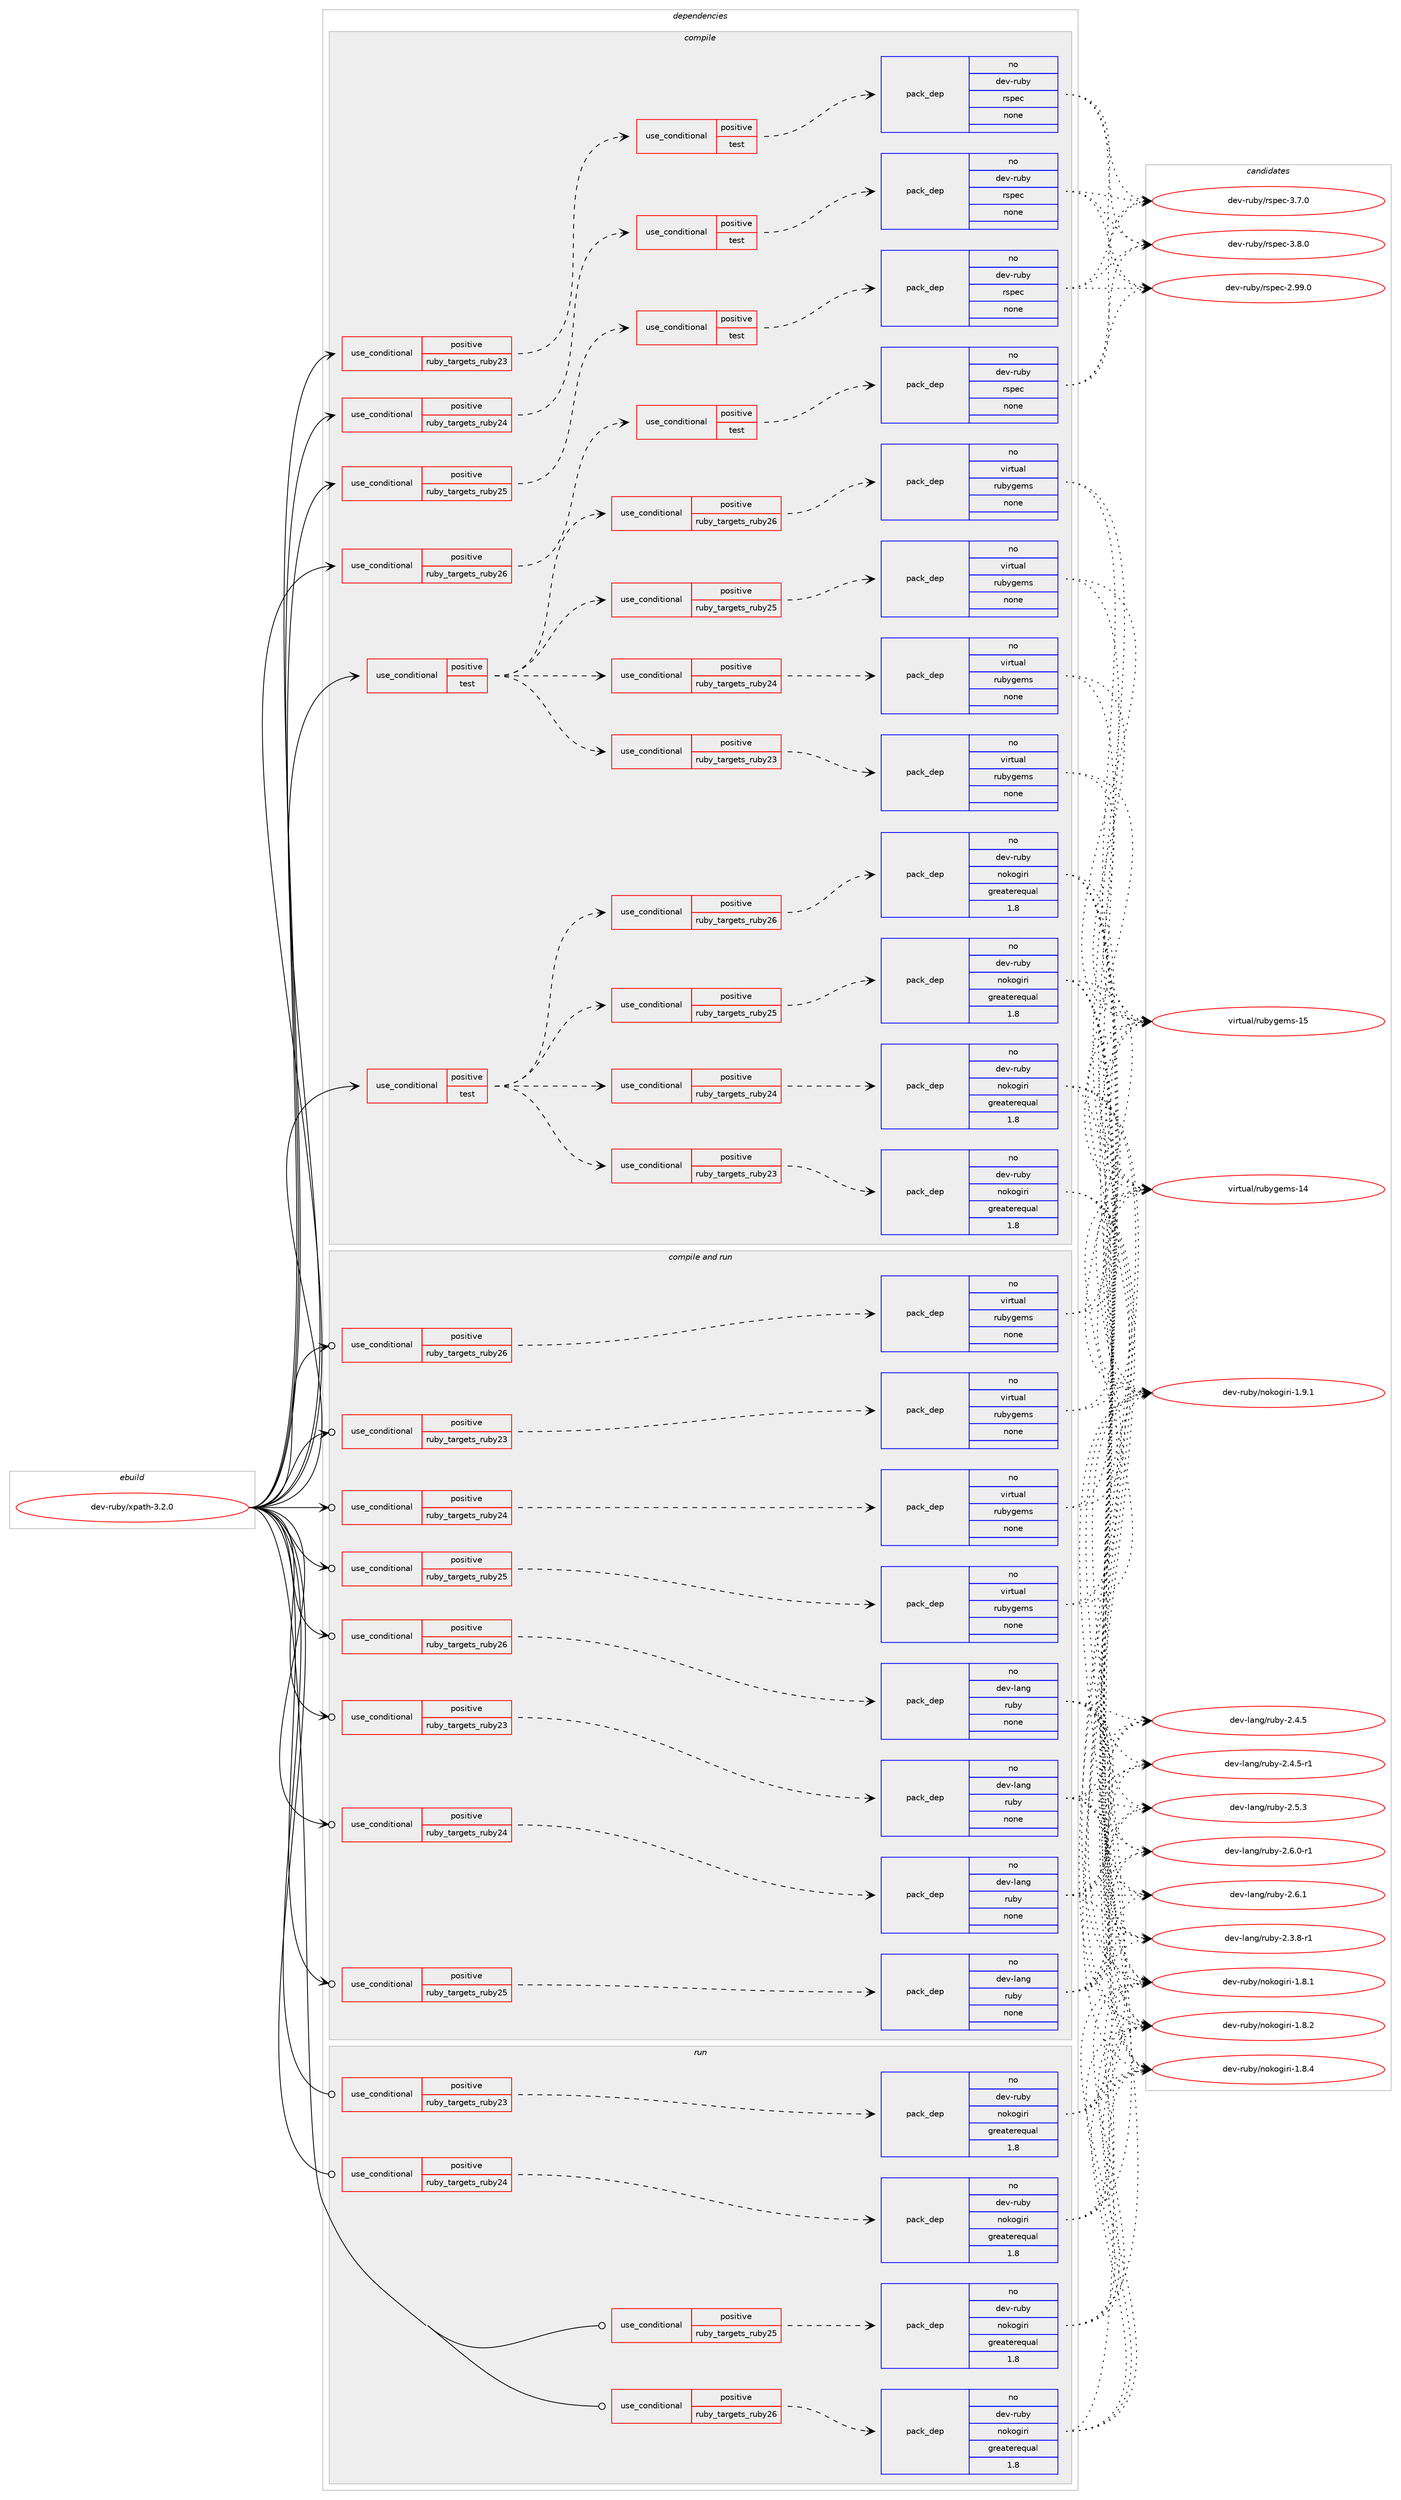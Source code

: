 digraph prolog {

# *************
# Graph options
# *************

newrank=true;
concentrate=true;
compound=true;
graph [rankdir=LR,fontname=Helvetica,fontsize=10,ranksep=1.5];#, ranksep=2.5, nodesep=0.2];
edge  [arrowhead=vee];
node  [fontname=Helvetica,fontsize=10];

# **********
# The ebuild
# **********

subgraph cluster_leftcol {
color=gray;
rank=same;
label=<<i>ebuild</i>>;
id [label="dev-ruby/xpath-3.2.0", color=red, width=4, href="../dev-ruby/xpath-3.2.0.svg"];
}

# ****************
# The dependencies
# ****************

subgraph cluster_midcol {
color=gray;
label=<<i>dependencies</i>>;
subgraph cluster_compile {
fillcolor="#eeeeee";
style=filled;
label=<<i>compile</i>>;
subgraph cond422557 {
dependency1537789 [label=<<TABLE BORDER="0" CELLBORDER="1" CELLSPACING="0" CELLPADDING="4"><TR><TD ROWSPAN="3" CELLPADDING="10">use_conditional</TD></TR><TR><TD>positive</TD></TR><TR><TD>ruby_targets_ruby23</TD></TR></TABLE>>, shape=none, color=red];
subgraph cond422558 {
dependency1537790 [label=<<TABLE BORDER="0" CELLBORDER="1" CELLSPACING="0" CELLPADDING="4"><TR><TD ROWSPAN="3" CELLPADDING="10">use_conditional</TD></TR><TR><TD>positive</TD></TR><TR><TD>test</TD></TR></TABLE>>, shape=none, color=red];
subgraph pack1091713 {
dependency1537791 [label=<<TABLE BORDER="0" CELLBORDER="1" CELLSPACING="0" CELLPADDING="4" WIDTH="220"><TR><TD ROWSPAN="6" CELLPADDING="30">pack_dep</TD></TR><TR><TD WIDTH="110">no</TD></TR><TR><TD>dev-ruby</TD></TR><TR><TD>rspec</TD></TR><TR><TD>none</TD></TR><TR><TD></TD></TR></TABLE>>, shape=none, color=blue];
}
dependency1537790:e -> dependency1537791:w [weight=20,style="dashed",arrowhead="vee"];
}
dependency1537789:e -> dependency1537790:w [weight=20,style="dashed",arrowhead="vee"];
}
id:e -> dependency1537789:w [weight=20,style="solid",arrowhead="vee"];
subgraph cond422559 {
dependency1537792 [label=<<TABLE BORDER="0" CELLBORDER="1" CELLSPACING="0" CELLPADDING="4"><TR><TD ROWSPAN="3" CELLPADDING="10">use_conditional</TD></TR><TR><TD>positive</TD></TR><TR><TD>ruby_targets_ruby24</TD></TR></TABLE>>, shape=none, color=red];
subgraph cond422560 {
dependency1537793 [label=<<TABLE BORDER="0" CELLBORDER="1" CELLSPACING="0" CELLPADDING="4"><TR><TD ROWSPAN="3" CELLPADDING="10">use_conditional</TD></TR><TR><TD>positive</TD></TR><TR><TD>test</TD></TR></TABLE>>, shape=none, color=red];
subgraph pack1091714 {
dependency1537794 [label=<<TABLE BORDER="0" CELLBORDER="1" CELLSPACING="0" CELLPADDING="4" WIDTH="220"><TR><TD ROWSPAN="6" CELLPADDING="30">pack_dep</TD></TR><TR><TD WIDTH="110">no</TD></TR><TR><TD>dev-ruby</TD></TR><TR><TD>rspec</TD></TR><TR><TD>none</TD></TR><TR><TD></TD></TR></TABLE>>, shape=none, color=blue];
}
dependency1537793:e -> dependency1537794:w [weight=20,style="dashed",arrowhead="vee"];
}
dependency1537792:e -> dependency1537793:w [weight=20,style="dashed",arrowhead="vee"];
}
id:e -> dependency1537792:w [weight=20,style="solid",arrowhead="vee"];
subgraph cond422561 {
dependency1537795 [label=<<TABLE BORDER="0" CELLBORDER="1" CELLSPACING="0" CELLPADDING="4"><TR><TD ROWSPAN="3" CELLPADDING="10">use_conditional</TD></TR><TR><TD>positive</TD></TR><TR><TD>ruby_targets_ruby25</TD></TR></TABLE>>, shape=none, color=red];
subgraph cond422562 {
dependency1537796 [label=<<TABLE BORDER="0" CELLBORDER="1" CELLSPACING="0" CELLPADDING="4"><TR><TD ROWSPAN="3" CELLPADDING="10">use_conditional</TD></TR><TR><TD>positive</TD></TR><TR><TD>test</TD></TR></TABLE>>, shape=none, color=red];
subgraph pack1091715 {
dependency1537797 [label=<<TABLE BORDER="0" CELLBORDER="1" CELLSPACING="0" CELLPADDING="4" WIDTH="220"><TR><TD ROWSPAN="6" CELLPADDING="30">pack_dep</TD></TR><TR><TD WIDTH="110">no</TD></TR><TR><TD>dev-ruby</TD></TR><TR><TD>rspec</TD></TR><TR><TD>none</TD></TR><TR><TD></TD></TR></TABLE>>, shape=none, color=blue];
}
dependency1537796:e -> dependency1537797:w [weight=20,style="dashed",arrowhead="vee"];
}
dependency1537795:e -> dependency1537796:w [weight=20,style="dashed",arrowhead="vee"];
}
id:e -> dependency1537795:w [weight=20,style="solid",arrowhead="vee"];
subgraph cond422563 {
dependency1537798 [label=<<TABLE BORDER="0" CELLBORDER="1" CELLSPACING="0" CELLPADDING="4"><TR><TD ROWSPAN="3" CELLPADDING="10">use_conditional</TD></TR><TR><TD>positive</TD></TR><TR><TD>ruby_targets_ruby26</TD></TR></TABLE>>, shape=none, color=red];
subgraph cond422564 {
dependency1537799 [label=<<TABLE BORDER="0" CELLBORDER="1" CELLSPACING="0" CELLPADDING="4"><TR><TD ROWSPAN="3" CELLPADDING="10">use_conditional</TD></TR><TR><TD>positive</TD></TR><TR><TD>test</TD></TR></TABLE>>, shape=none, color=red];
subgraph pack1091716 {
dependency1537800 [label=<<TABLE BORDER="0" CELLBORDER="1" CELLSPACING="0" CELLPADDING="4" WIDTH="220"><TR><TD ROWSPAN="6" CELLPADDING="30">pack_dep</TD></TR><TR><TD WIDTH="110">no</TD></TR><TR><TD>dev-ruby</TD></TR><TR><TD>rspec</TD></TR><TR><TD>none</TD></TR><TR><TD></TD></TR></TABLE>>, shape=none, color=blue];
}
dependency1537799:e -> dependency1537800:w [weight=20,style="dashed",arrowhead="vee"];
}
dependency1537798:e -> dependency1537799:w [weight=20,style="dashed",arrowhead="vee"];
}
id:e -> dependency1537798:w [weight=20,style="solid",arrowhead="vee"];
subgraph cond422565 {
dependency1537801 [label=<<TABLE BORDER="0" CELLBORDER="1" CELLSPACING="0" CELLPADDING="4"><TR><TD ROWSPAN="3" CELLPADDING="10">use_conditional</TD></TR><TR><TD>positive</TD></TR><TR><TD>test</TD></TR></TABLE>>, shape=none, color=red];
subgraph cond422566 {
dependency1537802 [label=<<TABLE BORDER="0" CELLBORDER="1" CELLSPACING="0" CELLPADDING="4"><TR><TD ROWSPAN="3" CELLPADDING="10">use_conditional</TD></TR><TR><TD>positive</TD></TR><TR><TD>ruby_targets_ruby23</TD></TR></TABLE>>, shape=none, color=red];
subgraph pack1091717 {
dependency1537803 [label=<<TABLE BORDER="0" CELLBORDER="1" CELLSPACING="0" CELLPADDING="4" WIDTH="220"><TR><TD ROWSPAN="6" CELLPADDING="30">pack_dep</TD></TR><TR><TD WIDTH="110">no</TD></TR><TR><TD>dev-ruby</TD></TR><TR><TD>nokogiri</TD></TR><TR><TD>greaterequal</TD></TR><TR><TD>1.8</TD></TR></TABLE>>, shape=none, color=blue];
}
dependency1537802:e -> dependency1537803:w [weight=20,style="dashed",arrowhead="vee"];
}
dependency1537801:e -> dependency1537802:w [weight=20,style="dashed",arrowhead="vee"];
subgraph cond422567 {
dependency1537804 [label=<<TABLE BORDER="0" CELLBORDER="1" CELLSPACING="0" CELLPADDING="4"><TR><TD ROWSPAN="3" CELLPADDING="10">use_conditional</TD></TR><TR><TD>positive</TD></TR><TR><TD>ruby_targets_ruby24</TD></TR></TABLE>>, shape=none, color=red];
subgraph pack1091718 {
dependency1537805 [label=<<TABLE BORDER="0" CELLBORDER="1" CELLSPACING="0" CELLPADDING="4" WIDTH="220"><TR><TD ROWSPAN="6" CELLPADDING="30">pack_dep</TD></TR><TR><TD WIDTH="110">no</TD></TR><TR><TD>dev-ruby</TD></TR><TR><TD>nokogiri</TD></TR><TR><TD>greaterequal</TD></TR><TR><TD>1.8</TD></TR></TABLE>>, shape=none, color=blue];
}
dependency1537804:e -> dependency1537805:w [weight=20,style="dashed",arrowhead="vee"];
}
dependency1537801:e -> dependency1537804:w [weight=20,style="dashed",arrowhead="vee"];
subgraph cond422568 {
dependency1537806 [label=<<TABLE BORDER="0" CELLBORDER="1" CELLSPACING="0" CELLPADDING="4"><TR><TD ROWSPAN="3" CELLPADDING="10">use_conditional</TD></TR><TR><TD>positive</TD></TR><TR><TD>ruby_targets_ruby25</TD></TR></TABLE>>, shape=none, color=red];
subgraph pack1091719 {
dependency1537807 [label=<<TABLE BORDER="0" CELLBORDER="1" CELLSPACING="0" CELLPADDING="4" WIDTH="220"><TR><TD ROWSPAN="6" CELLPADDING="30">pack_dep</TD></TR><TR><TD WIDTH="110">no</TD></TR><TR><TD>dev-ruby</TD></TR><TR><TD>nokogiri</TD></TR><TR><TD>greaterequal</TD></TR><TR><TD>1.8</TD></TR></TABLE>>, shape=none, color=blue];
}
dependency1537806:e -> dependency1537807:w [weight=20,style="dashed",arrowhead="vee"];
}
dependency1537801:e -> dependency1537806:w [weight=20,style="dashed",arrowhead="vee"];
subgraph cond422569 {
dependency1537808 [label=<<TABLE BORDER="0" CELLBORDER="1" CELLSPACING="0" CELLPADDING="4"><TR><TD ROWSPAN="3" CELLPADDING="10">use_conditional</TD></TR><TR><TD>positive</TD></TR><TR><TD>ruby_targets_ruby26</TD></TR></TABLE>>, shape=none, color=red];
subgraph pack1091720 {
dependency1537809 [label=<<TABLE BORDER="0" CELLBORDER="1" CELLSPACING="0" CELLPADDING="4" WIDTH="220"><TR><TD ROWSPAN="6" CELLPADDING="30">pack_dep</TD></TR><TR><TD WIDTH="110">no</TD></TR><TR><TD>dev-ruby</TD></TR><TR><TD>nokogiri</TD></TR><TR><TD>greaterequal</TD></TR><TR><TD>1.8</TD></TR></TABLE>>, shape=none, color=blue];
}
dependency1537808:e -> dependency1537809:w [weight=20,style="dashed",arrowhead="vee"];
}
dependency1537801:e -> dependency1537808:w [weight=20,style="dashed",arrowhead="vee"];
}
id:e -> dependency1537801:w [weight=20,style="solid",arrowhead="vee"];
subgraph cond422570 {
dependency1537810 [label=<<TABLE BORDER="0" CELLBORDER="1" CELLSPACING="0" CELLPADDING="4"><TR><TD ROWSPAN="3" CELLPADDING="10">use_conditional</TD></TR><TR><TD>positive</TD></TR><TR><TD>test</TD></TR></TABLE>>, shape=none, color=red];
subgraph cond422571 {
dependency1537811 [label=<<TABLE BORDER="0" CELLBORDER="1" CELLSPACING="0" CELLPADDING="4"><TR><TD ROWSPAN="3" CELLPADDING="10">use_conditional</TD></TR><TR><TD>positive</TD></TR><TR><TD>ruby_targets_ruby23</TD></TR></TABLE>>, shape=none, color=red];
subgraph pack1091721 {
dependency1537812 [label=<<TABLE BORDER="0" CELLBORDER="1" CELLSPACING="0" CELLPADDING="4" WIDTH="220"><TR><TD ROWSPAN="6" CELLPADDING="30">pack_dep</TD></TR><TR><TD WIDTH="110">no</TD></TR><TR><TD>virtual</TD></TR><TR><TD>rubygems</TD></TR><TR><TD>none</TD></TR><TR><TD></TD></TR></TABLE>>, shape=none, color=blue];
}
dependency1537811:e -> dependency1537812:w [weight=20,style="dashed",arrowhead="vee"];
}
dependency1537810:e -> dependency1537811:w [weight=20,style="dashed",arrowhead="vee"];
subgraph cond422572 {
dependency1537813 [label=<<TABLE BORDER="0" CELLBORDER="1" CELLSPACING="0" CELLPADDING="4"><TR><TD ROWSPAN="3" CELLPADDING="10">use_conditional</TD></TR><TR><TD>positive</TD></TR><TR><TD>ruby_targets_ruby24</TD></TR></TABLE>>, shape=none, color=red];
subgraph pack1091722 {
dependency1537814 [label=<<TABLE BORDER="0" CELLBORDER="1" CELLSPACING="0" CELLPADDING="4" WIDTH="220"><TR><TD ROWSPAN="6" CELLPADDING="30">pack_dep</TD></TR><TR><TD WIDTH="110">no</TD></TR><TR><TD>virtual</TD></TR><TR><TD>rubygems</TD></TR><TR><TD>none</TD></TR><TR><TD></TD></TR></TABLE>>, shape=none, color=blue];
}
dependency1537813:e -> dependency1537814:w [weight=20,style="dashed",arrowhead="vee"];
}
dependency1537810:e -> dependency1537813:w [weight=20,style="dashed",arrowhead="vee"];
subgraph cond422573 {
dependency1537815 [label=<<TABLE BORDER="0" CELLBORDER="1" CELLSPACING="0" CELLPADDING="4"><TR><TD ROWSPAN="3" CELLPADDING="10">use_conditional</TD></TR><TR><TD>positive</TD></TR><TR><TD>ruby_targets_ruby25</TD></TR></TABLE>>, shape=none, color=red];
subgraph pack1091723 {
dependency1537816 [label=<<TABLE BORDER="0" CELLBORDER="1" CELLSPACING="0" CELLPADDING="4" WIDTH="220"><TR><TD ROWSPAN="6" CELLPADDING="30">pack_dep</TD></TR><TR><TD WIDTH="110">no</TD></TR><TR><TD>virtual</TD></TR><TR><TD>rubygems</TD></TR><TR><TD>none</TD></TR><TR><TD></TD></TR></TABLE>>, shape=none, color=blue];
}
dependency1537815:e -> dependency1537816:w [weight=20,style="dashed",arrowhead="vee"];
}
dependency1537810:e -> dependency1537815:w [weight=20,style="dashed",arrowhead="vee"];
subgraph cond422574 {
dependency1537817 [label=<<TABLE BORDER="0" CELLBORDER="1" CELLSPACING="0" CELLPADDING="4"><TR><TD ROWSPAN="3" CELLPADDING="10">use_conditional</TD></TR><TR><TD>positive</TD></TR><TR><TD>ruby_targets_ruby26</TD></TR></TABLE>>, shape=none, color=red];
subgraph pack1091724 {
dependency1537818 [label=<<TABLE BORDER="0" CELLBORDER="1" CELLSPACING="0" CELLPADDING="4" WIDTH="220"><TR><TD ROWSPAN="6" CELLPADDING="30">pack_dep</TD></TR><TR><TD WIDTH="110">no</TD></TR><TR><TD>virtual</TD></TR><TR><TD>rubygems</TD></TR><TR><TD>none</TD></TR><TR><TD></TD></TR></TABLE>>, shape=none, color=blue];
}
dependency1537817:e -> dependency1537818:w [weight=20,style="dashed",arrowhead="vee"];
}
dependency1537810:e -> dependency1537817:w [weight=20,style="dashed",arrowhead="vee"];
}
id:e -> dependency1537810:w [weight=20,style="solid",arrowhead="vee"];
}
subgraph cluster_compileandrun {
fillcolor="#eeeeee";
style=filled;
label=<<i>compile and run</i>>;
subgraph cond422575 {
dependency1537819 [label=<<TABLE BORDER="0" CELLBORDER="1" CELLSPACING="0" CELLPADDING="4"><TR><TD ROWSPAN="3" CELLPADDING="10">use_conditional</TD></TR><TR><TD>positive</TD></TR><TR><TD>ruby_targets_ruby23</TD></TR></TABLE>>, shape=none, color=red];
subgraph pack1091725 {
dependency1537820 [label=<<TABLE BORDER="0" CELLBORDER="1" CELLSPACING="0" CELLPADDING="4" WIDTH="220"><TR><TD ROWSPAN="6" CELLPADDING="30">pack_dep</TD></TR><TR><TD WIDTH="110">no</TD></TR><TR><TD>dev-lang</TD></TR><TR><TD>ruby</TD></TR><TR><TD>none</TD></TR><TR><TD></TD></TR></TABLE>>, shape=none, color=blue];
}
dependency1537819:e -> dependency1537820:w [weight=20,style="dashed",arrowhead="vee"];
}
id:e -> dependency1537819:w [weight=20,style="solid",arrowhead="odotvee"];
subgraph cond422576 {
dependency1537821 [label=<<TABLE BORDER="0" CELLBORDER="1" CELLSPACING="0" CELLPADDING="4"><TR><TD ROWSPAN="3" CELLPADDING="10">use_conditional</TD></TR><TR><TD>positive</TD></TR><TR><TD>ruby_targets_ruby23</TD></TR></TABLE>>, shape=none, color=red];
subgraph pack1091726 {
dependency1537822 [label=<<TABLE BORDER="0" CELLBORDER="1" CELLSPACING="0" CELLPADDING="4" WIDTH="220"><TR><TD ROWSPAN="6" CELLPADDING="30">pack_dep</TD></TR><TR><TD WIDTH="110">no</TD></TR><TR><TD>virtual</TD></TR><TR><TD>rubygems</TD></TR><TR><TD>none</TD></TR><TR><TD></TD></TR></TABLE>>, shape=none, color=blue];
}
dependency1537821:e -> dependency1537822:w [weight=20,style="dashed",arrowhead="vee"];
}
id:e -> dependency1537821:w [weight=20,style="solid",arrowhead="odotvee"];
subgraph cond422577 {
dependency1537823 [label=<<TABLE BORDER="0" CELLBORDER="1" CELLSPACING="0" CELLPADDING="4"><TR><TD ROWSPAN="3" CELLPADDING="10">use_conditional</TD></TR><TR><TD>positive</TD></TR><TR><TD>ruby_targets_ruby24</TD></TR></TABLE>>, shape=none, color=red];
subgraph pack1091727 {
dependency1537824 [label=<<TABLE BORDER="0" CELLBORDER="1" CELLSPACING="0" CELLPADDING="4" WIDTH="220"><TR><TD ROWSPAN="6" CELLPADDING="30">pack_dep</TD></TR><TR><TD WIDTH="110">no</TD></TR><TR><TD>dev-lang</TD></TR><TR><TD>ruby</TD></TR><TR><TD>none</TD></TR><TR><TD></TD></TR></TABLE>>, shape=none, color=blue];
}
dependency1537823:e -> dependency1537824:w [weight=20,style="dashed",arrowhead="vee"];
}
id:e -> dependency1537823:w [weight=20,style="solid",arrowhead="odotvee"];
subgraph cond422578 {
dependency1537825 [label=<<TABLE BORDER="0" CELLBORDER="1" CELLSPACING="0" CELLPADDING="4"><TR><TD ROWSPAN="3" CELLPADDING="10">use_conditional</TD></TR><TR><TD>positive</TD></TR><TR><TD>ruby_targets_ruby24</TD></TR></TABLE>>, shape=none, color=red];
subgraph pack1091728 {
dependency1537826 [label=<<TABLE BORDER="0" CELLBORDER="1" CELLSPACING="0" CELLPADDING="4" WIDTH="220"><TR><TD ROWSPAN="6" CELLPADDING="30">pack_dep</TD></TR><TR><TD WIDTH="110">no</TD></TR><TR><TD>virtual</TD></TR><TR><TD>rubygems</TD></TR><TR><TD>none</TD></TR><TR><TD></TD></TR></TABLE>>, shape=none, color=blue];
}
dependency1537825:e -> dependency1537826:w [weight=20,style="dashed",arrowhead="vee"];
}
id:e -> dependency1537825:w [weight=20,style="solid",arrowhead="odotvee"];
subgraph cond422579 {
dependency1537827 [label=<<TABLE BORDER="0" CELLBORDER="1" CELLSPACING="0" CELLPADDING="4"><TR><TD ROWSPAN="3" CELLPADDING="10">use_conditional</TD></TR><TR><TD>positive</TD></TR><TR><TD>ruby_targets_ruby25</TD></TR></TABLE>>, shape=none, color=red];
subgraph pack1091729 {
dependency1537828 [label=<<TABLE BORDER="0" CELLBORDER="1" CELLSPACING="0" CELLPADDING="4" WIDTH="220"><TR><TD ROWSPAN="6" CELLPADDING="30">pack_dep</TD></TR><TR><TD WIDTH="110">no</TD></TR><TR><TD>dev-lang</TD></TR><TR><TD>ruby</TD></TR><TR><TD>none</TD></TR><TR><TD></TD></TR></TABLE>>, shape=none, color=blue];
}
dependency1537827:e -> dependency1537828:w [weight=20,style="dashed",arrowhead="vee"];
}
id:e -> dependency1537827:w [weight=20,style="solid",arrowhead="odotvee"];
subgraph cond422580 {
dependency1537829 [label=<<TABLE BORDER="0" CELLBORDER="1" CELLSPACING="0" CELLPADDING="4"><TR><TD ROWSPAN="3" CELLPADDING="10">use_conditional</TD></TR><TR><TD>positive</TD></TR><TR><TD>ruby_targets_ruby25</TD></TR></TABLE>>, shape=none, color=red];
subgraph pack1091730 {
dependency1537830 [label=<<TABLE BORDER="0" CELLBORDER="1" CELLSPACING="0" CELLPADDING="4" WIDTH="220"><TR><TD ROWSPAN="6" CELLPADDING="30">pack_dep</TD></TR><TR><TD WIDTH="110">no</TD></TR><TR><TD>virtual</TD></TR><TR><TD>rubygems</TD></TR><TR><TD>none</TD></TR><TR><TD></TD></TR></TABLE>>, shape=none, color=blue];
}
dependency1537829:e -> dependency1537830:w [weight=20,style="dashed",arrowhead="vee"];
}
id:e -> dependency1537829:w [weight=20,style="solid",arrowhead="odotvee"];
subgraph cond422581 {
dependency1537831 [label=<<TABLE BORDER="0" CELLBORDER="1" CELLSPACING="0" CELLPADDING="4"><TR><TD ROWSPAN="3" CELLPADDING="10">use_conditional</TD></TR><TR><TD>positive</TD></TR><TR><TD>ruby_targets_ruby26</TD></TR></TABLE>>, shape=none, color=red];
subgraph pack1091731 {
dependency1537832 [label=<<TABLE BORDER="0" CELLBORDER="1" CELLSPACING="0" CELLPADDING="4" WIDTH="220"><TR><TD ROWSPAN="6" CELLPADDING="30">pack_dep</TD></TR><TR><TD WIDTH="110">no</TD></TR><TR><TD>dev-lang</TD></TR><TR><TD>ruby</TD></TR><TR><TD>none</TD></TR><TR><TD></TD></TR></TABLE>>, shape=none, color=blue];
}
dependency1537831:e -> dependency1537832:w [weight=20,style="dashed",arrowhead="vee"];
}
id:e -> dependency1537831:w [weight=20,style="solid",arrowhead="odotvee"];
subgraph cond422582 {
dependency1537833 [label=<<TABLE BORDER="0" CELLBORDER="1" CELLSPACING="0" CELLPADDING="4"><TR><TD ROWSPAN="3" CELLPADDING="10">use_conditional</TD></TR><TR><TD>positive</TD></TR><TR><TD>ruby_targets_ruby26</TD></TR></TABLE>>, shape=none, color=red];
subgraph pack1091732 {
dependency1537834 [label=<<TABLE BORDER="0" CELLBORDER="1" CELLSPACING="0" CELLPADDING="4" WIDTH="220"><TR><TD ROWSPAN="6" CELLPADDING="30">pack_dep</TD></TR><TR><TD WIDTH="110">no</TD></TR><TR><TD>virtual</TD></TR><TR><TD>rubygems</TD></TR><TR><TD>none</TD></TR><TR><TD></TD></TR></TABLE>>, shape=none, color=blue];
}
dependency1537833:e -> dependency1537834:w [weight=20,style="dashed",arrowhead="vee"];
}
id:e -> dependency1537833:w [weight=20,style="solid",arrowhead="odotvee"];
}
subgraph cluster_run {
fillcolor="#eeeeee";
style=filled;
label=<<i>run</i>>;
subgraph cond422583 {
dependency1537835 [label=<<TABLE BORDER="0" CELLBORDER="1" CELLSPACING="0" CELLPADDING="4"><TR><TD ROWSPAN="3" CELLPADDING="10">use_conditional</TD></TR><TR><TD>positive</TD></TR><TR><TD>ruby_targets_ruby23</TD></TR></TABLE>>, shape=none, color=red];
subgraph pack1091733 {
dependency1537836 [label=<<TABLE BORDER="0" CELLBORDER="1" CELLSPACING="0" CELLPADDING="4" WIDTH="220"><TR><TD ROWSPAN="6" CELLPADDING="30">pack_dep</TD></TR><TR><TD WIDTH="110">no</TD></TR><TR><TD>dev-ruby</TD></TR><TR><TD>nokogiri</TD></TR><TR><TD>greaterequal</TD></TR><TR><TD>1.8</TD></TR></TABLE>>, shape=none, color=blue];
}
dependency1537835:e -> dependency1537836:w [weight=20,style="dashed",arrowhead="vee"];
}
id:e -> dependency1537835:w [weight=20,style="solid",arrowhead="odot"];
subgraph cond422584 {
dependency1537837 [label=<<TABLE BORDER="0" CELLBORDER="1" CELLSPACING="0" CELLPADDING="4"><TR><TD ROWSPAN="3" CELLPADDING="10">use_conditional</TD></TR><TR><TD>positive</TD></TR><TR><TD>ruby_targets_ruby24</TD></TR></TABLE>>, shape=none, color=red];
subgraph pack1091734 {
dependency1537838 [label=<<TABLE BORDER="0" CELLBORDER="1" CELLSPACING="0" CELLPADDING="4" WIDTH="220"><TR><TD ROWSPAN="6" CELLPADDING="30">pack_dep</TD></TR><TR><TD WIDTH="110">no</TD></TR><TR><TD>dev-ruby</TD></TR><TR><TD>nokogiri</TD></TR><TR><TD>greaterequal</TD></TR><TR><TD>1.8</TD></TR></TABLE>>, shape=none, color=blue];
}
dependency1537837:e -> dependency1537838:w [weight=20,style="dashed",arrowhead="vee"];
}
id:e -> dependency1537837:w [weight=20,style="solid",arrowhead="odot"];
subgraph cond422585 {
dependency1537839 [label=<<TABLE BORDER="0" CELLBORDER="1" CELLSPACING="0" CELLPADDING="4"><TR><TD ROWSPAN="3" CELLPADDING="10">use_conditional</TD></TR><TR><TD>positive</TD></TR><TR><TD>ruby_targets_ruby25</TD></TR></TABLE>>, shape=none, color=red];
subgraph pack1091735 {
dependency1537840 [label=<<TABLE BORDER="0" CELLBORDER="1" CELLSPACING="0" CELLPADDING="4" WIDTH="220"><TR><TD ROWSPAN="6" CELLPADDING="30">pack_dep</TD></TR><TR><TD WIDTH="110">no</TD></TR><TR><TD>dev-ruby</TD></TR><TR><TD>nokogiri</TD></TR><TR><TD>greaterequal</TD></TR><TR><TD>1.8</TD></TR></TABLE>>, shape=none, color=blue];
}
dependency1537839:e -> dependency1537840:w [weight=20,style="dashed",arrowhead="vee"];
}
id:e -> dependency1537839:w [weight=20,style="solid",arrowhead="odot"];
subgraph cond422586 {
dependency1537841 [label=<<TABLE BORDER="0" CELLBORDER="1" CELLSPACING="0" CELLPADDING="4"><TR><TD ROWSPAN="3" CELLPADDING="10">use_conditional</TD></TR><TR><TD>positive</TD></TR><TR><TD>ruby_targets_ruby26</TD></TR></TABLE>>, shape=none, color=red];
subgraph pack1091736 {
dependency1537842 [label=<<TABLE BORDER="0" CELLBORDER="1" CELLSPACING="0" CELLPADDING="4" WIDTH="220"><TR><TD ROWSPAN="6" CELLPADDING="30">pack_dep</TD></TR><TR><TD WIDTH="110">no</TD></TR><TR><TD>dev-ruby</TD></TR><TR><TD>nokogiri</TD></TR><TR><TD>greaterequal</TD></TR><TR><TD>1.8</TD></TR></TABLE>>, shape=none, color=blue];
}
dependency1537841:e -> dependency1537842:w [weight=20,style="dashed",arrowhead="vee"];
}
id:e -> dependency1537841:w [weight=20,style="solid",arrowhead="odot"];
}
}

# **************
# The candidates
# **************

subgraph cluster_choices {
rank=same;
color=gray;
label=<<i>candidates</i>>;

subgraph choice1091713 {
color=black;
nodesep=1;
choice1001011184511411798121471141151121019945504657574648 [label="dev-ruby/rspec-2.99.0", color=red, width=4,href="../dev-ruby/rspec-2.99.0.svg"];
choice10010111845114117981214711411511210199455146554648 [label="dev-ruby/rspec-3.7.0", color=red, width=4,href="../dev-ruby/rspec-3.7.0.svg"];
choice10010111845114117981214711411511210199455146564648 [label="dev-ruby/rspec-3.8.0", color=red, width=4,href="../dev-ruby/rspec-3.8.0.svg"];
dependency1537791:e -> choice1001011184511411798121471141151121019945504657574648:w [style=dotted,weight="100"];
dependency1537791:e -> choice10010111845114117981214711411511210199455146554648:w [style=dotted,weight="100"];
dependency1537791:e -> choice10010111845114117981214711411511210199455146564648:w [style=dotted,weight="100"];
}
subgraph choice1091714 {
color=black;
nodesep=1;
choice1001011184511411798121471141151121019945504657574648 [label="dev-ruby/rspec-2.99.0", color=red, width=4,href="../dev-ruby/rspec-2.99.0.svg"];
choice10010111845114117981214711411511210199455146554648 [label="dev-ruby/rspec-3.7.0", color=red, width=4,href="../dev-ruby/rspec-3.7.0.svg"];
choice10010111845114117981214711411511210199455146564648 [label="dev-ruby/rspec-3.8.0", color=red, width=4,href="../dev-ruby/rspec-3.8.0.svg"];
dependency1537794:e -> choice1001011184511411798121471141151121019945504657574648:w [style=dotted,weight="100"];
dependency1537794:e -> choice10010111845114117981214711411511210199455146554648:w [style=dotted,weight="100"];
dependency1537794:e -> choice10010111845114117981214711411511210199455146564648:w [style=dotted,weight="100"];
}
subgraph choice1091715 {
color=black;
nodesep=1;
choice1001011184511411798121471141151121019945504657574648 [label="dev-ruby/rspec-2.99.0", color=red, width=4,href="../dev-ruby/rspec-2.99.0.svg"];
choice10010111845114117981214711411511210199455146554648 [label="dev-ruby/rspec-3.7.0", color=red, width=4,href="../dev-ruby/rspec-3.7.0.svg"];
choice10010111845114117981214711411511210199455146564648 [label="dev-ruby/rspec-3.8.0", color=red, width=4,href="../dev-ruby/rspec-3.8.0.svg"];
dependency1537797:e -> choice1001011184511411798121471141151121019945504657574648:w [style=dotted,weight="100"];
dependency1537797:e -> choice10010111845114117981214711411511210199455146554648:w [style=dotted,weight="100"];
dependency1537797:e -> choice10010111845114117981214711411511210199455146564648:w [style=dotted,weight="100"];
}
subgraph choice1091716 {
color=black;
nodesep=1;
choice1001011184511411798121471141151121019945504657574648 [label="dev-ruby/rspec-2.99.0", color=red, width=4,href="../dev-ruby/rspec-2.99.0.svg"];
choice10010111845114117981214711411511210199455146554648 [label="dev-ruby/rspec-3.7.0", color=red, width=4,href="../dev-ruby/rspec-3.7.0.svg"];
choice10010111845114117981214711411511210199455146564648 [label="dev-ruby/rspec-3.8.0", color=red, width=4,href="../dev-ruby/rspec-3.8.0.svg"];
dependency1537800:e -> choice1001011184511411798121471141151121019945504657574648:w [style=dotted,weight="100"];
dependency1537800:e -> choice10010111845114117981214711411511210199455146554648:w [style=dotted,weight="100"];
dependency1537800:e -> choice10010111845114117981214711411511210199455146564648:w [style=dotted,weight="100"];
}
subgraph choice1091717 {
color=black;
nodesep=1;
choice100101118451141179812147110111107111103105114105454946564649 [label="dev-ruby/nokogiri-1.8.1", color=red, width=4,href="../dev-ruby/nokogiri-1.8.1.svg"];
choice100101118451141179812147110111107111103105114105454946564650 [label="dev-ruby/nokogiri-1.8.2", color=red, width=4,href="../dev-ruby/nokogiri-1.8.2.svg"];
choice100101118451141179812147110111107111103105114105454946564652 [label="dev-ruby/nokogiri-1.8.4", color=red, width=4,href="../dev-ruby/nokogiri-1.8.4.svg"];
choice100101118451141179812147110111107111103105114105454946574649 [label="dev-ruby/nokogiri-1.9.1", color=red, width=4,href="../dev-ruby/nokogiri-1.9.1.svg"];
dependency1537803:e -> choice100101118451141179812147110111107111103105114105454946564649:w [style=dotted,weight="100"];
dependency1537803:e -> choice100101118451141179812147110111107111103105114105454946564650:w [style=dotted,weight="100"];
dependency1537803:e -> choice100101118451141179812147110111107111103105114105454946564652:w [style=dotted,weight="100"];
dependency1537803:e -> choice100101118451141179812147110111107111103105114105454946574649:w [style=dotted,weight="100"];
}
subgraph choice1091718 {
color=black;
nodesep=1;
choice100101118451141179812147110111107111103105114105454946564649 [label="dev-ruby/nokogiri-1.8.1", color=red, width=4,href="../dev-ruby/nokogiri-1.8.1.svg"];
choice100101118451141179812147110111107111103105114105454946564650 [label="dev-ruby/nokogiri-1.8.2", color=red, width=4,href="../dev-ruby/nokogiri-1.8.2.svg"];
choice100101118451141179812147110111107111103105114105454946564652 [label="dev-ruby/nokogiri-1.8.4", color=red, width=4,href="../dev-ruby/nokogiri-1.8.4.svg"];
choice100101118451141179812147110111107111103105114105454946574649 [label="dev-ruby/nokogiri-1.9.1", color=red, width=4,href="../dev-ruby/nokogiri-1.9.1.svg"];
dependency1537805:e -> choice100101118451141179812147110111107111103105114105454946564649:w [style=dotted,weight="100"];
dependency1537805:e -> choice100101118451141179812147110111107111103105114105454946564650:w [style=dotted,weight="100"];
dependency1537805:e -> choice100101118451141179812147110111107111103105114105454946564652:w [style=dotted,weight="100"];
dependency1537805:e -> choice100101118451141179812147110111107111103105114105454946574649:w [style=dotted,weight="100"];
}
subgraph choice1091719 {
color=black;
nodesep=1;
choice100101118451141179812147110111107111103105114105454946564649 [label="dev-ruby/nokogiri-1.8.1", color=red, width=4,href="../dev-ruby/nokogiri-1.8.1.svg"];
choice100101118451141179812147110111107111103105114105454946564650 [label="dev-ruby/nokogiri-1.8.2", color=red, width=4,href="../dev-ruby/nokogiri-1.8.2.svg"];
choice100101118451141179812147110111107111103105114105454946564652 [label="dev-ruby/nokogiri-1.8.4", color=red, width=4,href="../dev-ruby/nokogiri-1.8.4.svg"];
choice100101118451141179812147110111107111103105114105454946574649 [label="dev-ruby/nokogiri-1.9.1", color=red, width=4,href="../dev-ruby/nokogiri-1.9.1.svg"];
dependency1537807:e -> choice100101118451141179812147110111107111103105114105454946564649:w [style=dotted,weight="100"];
dependency1537807:e -> choice100101118451141179812147110111107111103105114105454946564650:w [style=dotted,weight="100"];
dependency1537807:e -> choice100101118451141179812147110111107111103105114105454946564652:w [style=dotted,weight="100"];
dependency1537807:e -> choice100101118451141179812147110111107111103105114105454946574649:w [style=dotted,weight="100"];
}
subgraph choice1091720 {
color=black;
nodesep=1;
choice100101118451141179812147110111107111103105114105454946564649 [label="dev-ruby/nokogiri-1.8.1", color=red, width=4,href="../dev-ruby/nokogiri-1.8.1.svg"];
choice100101118451141179812147110111107111103105114105454946564650 [label="dev-ruby/nokogiri-1.8.2", color=red, width=4,href="../dev-ruby/nokogiri-1.8.2.svg"];
choice100101118451141179812147110111107111103105114105454946564652 [label="dev-ruby/nokogiri-1.8.4", color=red, width=4,href="../dev-ruby/nokogiri-1.8.4.svg"];
choice100101118451141179812147110111107111103105114105454946574649 [label="dev-ruby/nokogiri-1.9.1", color=red, width=4,href="../dev-ruby/nokogiri-1.9.1.svg"];
dependency1537809:e -> choice100101118451141179812147110111107111103105114105454946564649:w [style=dotted,weight="100"];
dependency1537809:e -> choice100101118451141179812147110111107111103105114105454946564650:w [style=dotted,weight="100"];
dependency1537809:e -> choice100101118451141179812147110111107111103105114105454946564652:w [style=dotted,weight="100"];
dependency1537809:e -> choice100101118451141179812147110111107111103105114105454946574649:w [style=dotted,weight="100"];
}
subgraph choice1091721 {
color=black;
nodesep=1;
choice118105114116117971084711411798121103101109115454952 [label="virtual/rubygems-14", color=red, width=4,href="../virtual/rubygems-14.svg"];
choice118105114116117971084711411798121103101109115454953 [label="virtual/rubygems-15", color=red, width=4,href="../virtual/rubygems-15.svg"];
dependency1537812:e -> choice118105114116117971084711411798121103101109115454952:w [style=dotted,weight="100"];
dependency1537812:e -> choice118105114116117971084711411798121103101109115454953:w [style=dotted,weight="100"];
}
subgraph choice1091722 {
color=black;
nodesep=1;
choice118105114116117971084711411798121103101109115454952 [label="virtual/rubygems-14", color=red, width=4,href="../virtual/rubygems-14.svg"];
choice118105114116117971084711411798121103101109115454953 [label="virtual/rubygems-15", color=red, width=4,href="../virtual/rubygems-15.svg"];
dependency1537814:e -> choice118105114116117971084711411798121103101109115454952:w [style=dotted,weight="100"];
dependency1537814:e -> choice118105114116117971084711411798121103101109115454953:w [style=dotted,weight="100"];
}
subgraph choice1091723 {
color=black;
nodesep=1;
choice118105114116117971084711411798121103101109115454952 [label="virtual/rubygems-14", color=red, width=4,href="../virtual/rubygems-14.svg"];
choice118105114116117971084711411798121103101109115454953 [label="virtual/rubygems-15", color=red, width=4,href="../virtual/rubygems-15.svg"];
dependency1537816:e -> choice118105114116117971084711411798121103101109115454952:w [style=dotted,weight="100"];
dependency1537816:e -> choice118105114116117971084711411798121103101109115454953:w [style=dotted,weight="100"];
}
subgraph choice1091724 {
color=black;
nodesep=1;
choice118105114116117971084711411798121103101109115454952 [label="virtual/rubygems-14", color=red, width=4,href="../virtual/rubygems-14.svg"];
choice118105114116117971084711411798121103101109115454953 [label="virtual/rubygems-15", color=red, width=4,href="../virtual/rubygems-15.svg"];
dependency1537818:e -> choice118105114116117971084711411798121103101109115454952:w [style=dotted,weight="100"];
dependency1537818:e -> choice118105114116117971084711411798121103101109115454953:w [style=dotted,weight="100"];
}
subgraph choice1091725 {
color=black;
nodesep=1;
choice100101118451089711010347114117981214550465146564511449 [label="dev-lang/ruby-2.3.8-r1", color=red, width=4,href="../dev-lang/ruby-2.3.8-r1.svg"];
choice10010111845108971101034711411798121455046524653 [label="dev-lang/ruby-2.4.5", color=red, width=4,href="../dev-lang/ruby-2.4.5.svg"];
choice100101118451089711010347114117981214550465246534511449 [label="dev-lang/ruby-2.4.5-r1", color=red, width=4,href="../dev-lang/ruby-2.4.5-r1.svg"];
choice10010111845108971101034711411798121455046534651 [label="dev-lang/ruby-2.5.3", color=red, width=4,href="../dev-lang/ruby-2.5.3.svg"];
choice100101118451089711010347114117981214550465446484511449 [label="dev-lang/ruby-2.6.0-r1", color=red, width=4,href="../dev-lang/ruby-2.6.0-r1.svg"];
choice10010111845108971101034711411798121455046544649 [label="dev-lang/ruby-2.6.1", color=red, width=4,href="../dev-lang/ruby-2.6.1.svg"];
dependency1537820:e -> choice100101118451089711010347114117981214550465146564511449:w [style=dotted,weight="100"];
dependency1537820:e -> choice10010111845108971101034711411798121455046524653:w [style=dotted,weight="100"];
dependency1537820:e -> choice100101118451089711010347114117981214550465246534511449:w [style=dotted,weight="100"];
dependency1537820:e -> choice10010111845108971101034711411798121455046534651:w [style=dotted,weight="100"];
dependency1537820:e -> choice100101118451089711010347114117981214550465446484511449:w [style=dotted,weight="100"];
dependency1537820:e -> choice10010111845108971101034711411798121455046544649:w [style=dotted,weight="100"];
}
subgraph choice1091726 {
color=black;
nodesep=1;
choice118105114116117971084711411798121103101109115454952 [label="virtual/rubygems-14", color=red, width=4,href="../virtual/rubygems-14.svg"];
choice118105114116117971084711411798121103101109115454953 [label="virtual/rubygems-15", color=red, width=4,href="../virtual/rubygems-15.svg"];
dependency1537822:e -> choice118105114116117971084711411798121103101109115454952:w [style=dotted,weight="100"];
dependency1537822:e -> choice118105114116117971084711411798121103101109115454953:w [style=dotted,weight="100"];
}
subgraph choice1091727 {
color=black;
nodesep=1;
choice100101118451089711010347114117981214550465146564511449 [label="dev-lang/ruby-2.3.8-r1", color=red, width=4,href="../dev-lang/ruby-2.3.8-r1.svg"];
choice10010111845108971101034711411798121455046524653 [label="dev-lang/ruby-2.4.5", color=red, width=4,href="../dev-lang/ruby-2.4.5.svg"];
choice100101118451089711010347114117981214550465246534511449 [label="dev-lang/ruby-2.4.5-r1", color=red, width=4,href="../dev-lang/ruby-2.4.5-r1.svg"];
choice10010111845108971101034711411798121455046534651 [label="dev-lang/ruby-2.5.3", color=red, width=4,href="../dev-lang/ruby-2.5.3.svg"];
choice100101118451089711010347114117981214550465446484511449 [label="dev-lang/ruby-2.6.0-r1", color=red, width=4,href="../dev-lang/ruby-2.6.0-r1.svg"];
choice10010111845108971101034711411798121455046544649 [label="dev-lang/ruby-2.6.1", color=red, width=4,href="../dev-lang/ruby-2.6.1.svg"];
dependency1537824:e -> choice100101118451089711010347114117981214550465146564511449:w [style=dotted,weight="100"];
dependency1537824:e -> choice10010111845108971101034711411798121455046524653:w [style=dotted,weight="100"];
dependency1537824:e -> choice100101118451089711010347114117981214550465246534511449:w [style=dotted,weight="100"];
dependency1537824:e -> choice10010111845108971101034711411798121455046534651:w [style=dotted,weight="100"];
dependency1537824:e -> choice100101118451089711010347114117981214550465446484511449:w [style=dotted,weight="100"];
dependency1537824:e -> choice10010111845108971101034711411798121455046544649:w [style=dotted,weight="100"];
}
subgraph choice1091728 {
color=black;
nodesep=1;
choice118105114116117971084711411798121103101109115454952 [label="virtual/rubygems-14", color=red, width=4,href="../virtual/rubygems-14.svg"];
choice118105114116117971084711411798121103101109115454953 [label="virtual/rubygems-15", color=red, width=4,href="../virtual/rubygems-15.svg"];
dependency1537826:e -> choice118105114116117971084711411798121103101109115454952:w [style=dotted,weight="100"];
dependency1537826:e -> choice118105114116117971084711411798121103101109115454953:w [style=dotted,weight="100"];
}
subgraph choice1091729 {
color=black;
nodesep=1;
choice100101118451089711010347114117981214550465146564511449 [label="dev-lang/ruby-2.3.8-r1", color=red, width=4,href="../dev-lang/ruby-2.3.8-r1.svg"];
choice10010111845108971101034711411798121455046524653 [label="dev-lang/ruby-2.4.5", color=red, width=4,href="../dev-lang/ruby-2.4.5.svg"];
choice100101118451089711010347114117981214550465246534511449 [label="dev-lang/ruby-2.4.5-r1", color=red, width=4,href="../dev-lang/ruby-2.4.5-r1.svg"];
choice10010111845108971101034711411798121455046534651 [label="dev-lang/ruby-2.5.3", color=red, width=4,href="../dev-lang/ruby-2.5.3.svg"];
choice100101118451089711010347114117981214550465446484511449 [label="dev-lang/ruby-2.6.0-r1", color=red, width=4,href="../dev-lang/ruby-2.6.0-r1.svg"];
choice10010111845108971101034711411798121455046544649 [label="dev-lang/ruby-2.6.1", color=red, width=4,href="../dev-lang/ruby-2.6.1.svg"];
dependency1537828:e -> choice100101118451089711010347114117981214550465146564511449:w [style=dotted,weight="100"];
dependency1537828:e -> choice10010111845108971101034711411798121455046524653:w [style=dotted,weight="100"];
dependency1537828:e -> choice100101118451089711010347114117981214550465246534511449:w [style=dotted,weight="100"];
dependency1537828:e -> choice10010111845108971101034711411798121455046534651:w [style=dotted,weight="100"];
dependency1537828:e -> choice100101118451089711010347114117981214550465446484511449:w [style=dotted,weight="100"];
dependency1537828:e -> choice10010111845108971101034711411798121455046544649:w [style=dotted,weight="100"];
}
subgraph choice1091730 {
color=black;
nodesep=1;
choice118105114116117971084711411798121103101109115454952 [label="virtual/rubygems-14", color=red, width=4,href="../virtual/rubygems-14.svg"];
choice118105114116117971084711411798121103101109115454953 [label="virtual/rubygems-15", color=red, width=4,href="../virtual/rubygems-15.svg"];
dependency1537830:e -> choice118105114116117971084711411798121103101109115454952:w [style=dotted,weight="100"];
dependency1537830:e -> choice118105114116117971084711411798121103101109115454953:w [style=dotted,weight="100"];
}
subgraph choice1091731 {
color=black;
nodesep=1;
choice100101118451089711010347114117981214550465146564511449 [label="dev-lang/ruby-2.3.8-r1", color=red, width=4,href="../dev-lang/ruby-2.3.8-r1.svg"];
choice10010111845108971101034711411798121455046524653 [label="dev-lang/ruby-2.4.5", color=red, width=4,href="../dev-lang/ruby-2.4.5.svg"];
choice100101118451089711010347114117981214550465246534511449 [label="dev-lang/ruby-2.4.5-r1", color=red, width=4,href="../dev-lang/ruby-2.4.5-r1.svg"];
choice10010111845108971101034711411798121455046534651 [label="dev-lang/ruby-2.5.3", color=red, width=4,href="../dev-lang/ruby-2.5.3.svg"];
choice100101118451089711010347114117981214550465446484511449 [label="dev-lang/ruby-2.6.0-r1", color=red, width=4,href="../dev-lang/ruby-2.6.0-r1.svg"];
choice10010111845108971101034711411798121455046544649 [label="dev-lang/ruby-2.6.1", color=red, width=4,href="../dev-lang/ruby-2.6.1.svg"];
dependency1537832:e -> choice100101118451089711010347114117981214550465146564511449:w [style=dotted,weight="100"];
dependency1537832:e -> choice10010111845108971101034711411798121455046524653:w [style=dotted,weight="100"];
dependency1537832:e -> choice100101118451089711010347114117981214550465246534511449:w [style=dotted,weight="100"];
dependency1537832:e -> choice10010111845108971101034711411798121455046534651:w [style=dotted,weight="100"];
dependency1537832:e -> choice100101118451089711010347114117981214550465446484511449:w [style=dotted,weight="100"];
dependency1537832:e -> choice10010111845108971101034711411798121455046544649:w [style=dotted,weight="100"];
}
subgraph choice1091732 {
color=black;
nodesep=1;
choice118105114116117971084711411798121103101109115454952 [label="virtual/rubygems-14", color=red, width=4,href="../virtual/rubygems-14.svg"];
choice118105114116117971084711411798121103101109115454953 [label="virtual/rubygems-15", color=red, width=4,href="../virtual/rubygems-15.svg"];
dependency1537834:e -> choice118105114116117971084711411798121103101109115454952:w [style=dotted,weight="100"];
dependency1537834:e -> choice118105114116117971084711411798121103101109115454953:w [style=dotted,weight="100"];
}
subgraph choice1091733 {
color=black;
nodesep=1;
choice100101118451141179812147110111107111103105114105454946564649 [label="dev-ruby/nokogiri-1.8.1", color=red, width=4,href="../dev-ruby/nokogiri-1.8.1.svg"];
choice100101118451141179812147110111107111103105114105454946564650 [label="dev-ruby/nokogiri-1.8.2", color=red, width=4,href="../dev-ruby/nokogiri-1.8.2.svg"];
choice100101118451141179812147110111107111103105114105454946564652 [label="dev-ruby/nokogiri-1.8.4", color=red, width=4,href="../dev-ruby/nokogiri-1.8.4.svg"];
choice100101118451141179812147110111107111103105114105454946574649 [label="dev-ruby/nokogiri-1.9.1", color=red, width=4,href="../dev-ruby/nokogiri-1.9.1.svg"];
dependency1537836:e -> choice100101118451141179812147110111107111103105114105454946564649:w [style=dotted,weight="100"];
dependency1537836:e -> choice100101118451141179812147110111107111103105114105454946564650:w [style=dotted,weight="100"];
dependency1537836:e -> choice100101118451141179812147110111107111103105114105454946564652:w [style=dotted,weight="100"];
dependency1537836:e -> choice100101118451141179812147110111107111103105114105454946574649:w [style=dotted,weight="100"];
}
subgraph choice1091734 {
color=black;
nodesep=1;
choice100101118451141179812147110111107111103105114105454946564649 [label="dev-ruby/nokogiri-1.8.1", color=red, width=4,href="../dev-ruby/nokogiri-1.8.1.svg"];
choice100101118451141179812147110111107111103105114105454946564650 [label="dev-ruby/nokogiri-1.8.2", color=red, width=4,href="../dev-ruby/nokogiri-1.8.2.svg"];
choice100101118451141179812147110111107111103105114105454946564652 [label="dev-ruby/nokogiri-1.8.4", color=red, width=4,href="../dev-ruby/nokogiri-1.8.4.svg"];
choice100101118451141179812147110111107111103105114105454946574649 [label="dev-ruby/nokogiri-1.9.1", color=red, width=4,href="../dev-ruby/nokogiri-1.9.1.svg"];
dependency1537838:e -> choice100101118451141179812147110111107111103105114105454946564649:w [style=dotted,weight="100"];
dependency1537838:e -> choice100101118451141179812147110111107111103105114105454946564650:w [style=dotted,weight="100"];
dependency1537838:e -> choice100101118451141179812147110111107111103105114105454946564652:w [style=dotted,weight="100"];
dependency1537838:e -> choice100101118451141179812147110111107111103105114105454946574649:w [style=dotted,weight="100"];
}
subgraph choice1091735 {
color=black;
nodesep=1;
choice100101118451141179812147110111107111103105114105454946564649 [label="dev-ruby/nokogiri-1.8.1", color=red, width=4,href="../dev-ruby/nokogiri-1.8.1.svg"];
choice100101118451141179812147110111107111103105114105454946564650 [label="dev-ruby/nokogiri-1.8.2", color=red, width=4,href="../dev-ruby/nokogiri-1.8.2.svg"];
choice100101118451141179812147110111107111103105114105454946564652 [label="dev-ruby/nokogiri-1.8.4", color=red, width=4,href="../dev-ruby/nokogiri-1.8.4.svg"];
choice100101118451141179812147110111107111103105114105454946574649 [label="dev-ruby/nokogiri-1.9.1", color=red, width=4,href="../dev-ruby/nokogiri-1.9.1.svg"];
dependency1537840:e -> choice100101118451141179812147110111107111103105114105454946564649:w [style=dotted,weight="100"];
dependency1537840:e -> choice100101118451141179812147110111107111103105114105454946564650:w [style=dotted,weight="100"];
dependency1537840:e -> choice100101118451141179812147110111107111103105114105454946564652:w [style=dotted,weight="100"];
dependency1537840:e -> choice100101118451141179812147110111107111103105114105454946574649:w [style=dotted,weight="100"];
}
subgraph choice1091736 {
color=black;
nodesep=1;
choice100101118451141179812147110111107111103105114105454946564649 [label="dev-ruby/nokogiri-1.8.1", color=red, width=4,href="../dev-ruby/nokogiri-1.8.1.svg"];
choice100101118451141179812147110111107111103105114105454946564650 [label="dev-ruby/nokogiri-1.8.2", color=red, width=4,href="../dev-ruby/nokogiri-1.8.2.svg"];
choice100101118451141179812147110111107111103105114105454946564652 [label="dev-ruby/nokogiri-1.8.4", color=red, width=4,href="../dev-ruby/nokogiri-1.8.4.svg"];
choice100101118451141179812147110111107111103105114105454946574649 [label="dev-ruby/nokogiri-1.9.1", color=red, width=4,href="../dev-ruby/nokogiri-1.9.1.svg"];
dependency1537842:e -> choice100101118451141179812147110111107111103105114105454946564649:w [style=dotted,weight="100"];
dependency1537842:e -> choice100101118451141179812147110111107111103105114105454946564650:w [style=dotted,weight="100"];
dependency1537842:e -> choice100101118451141179812147110111107111103105114105454946564652:w [style=dotted,weight="100"];
dependency1537842:e -> choice100101118451141179812147110111107111103105114105454946574649:w [style=dotted,weight="100"];
}
}

}
